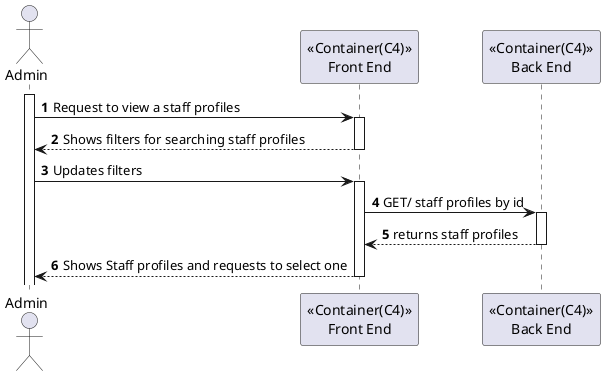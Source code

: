 ﻿@startuml
'https://plantuml.com/sequence-diagram

autonumber
actor Admin as admin
participant "<<Container(C4)>>\nFront End" as sys
participant "<<Container(C4)>>\nBack End" as be

activate admin
admin -> sys: Request to view a staff profiles
activate sys
sys --> admin: Shows filters for searching staff profiles
deactivate sys
admin -> sys: Updates filters
activate sys
sys -> be: GET/ staff profiles by id 
activate be
be --> sys: returns staff profiles
deactivate be
sys --> admin: Shows Staff profiles and requests to select one
deactivate sys


@enduml